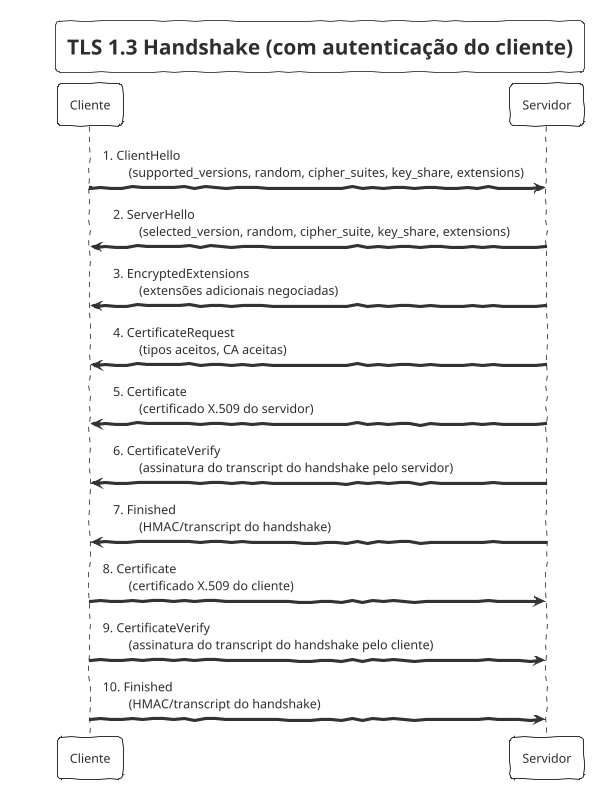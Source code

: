 @startuml
!theme sketchy-outline

title TLS 1.3 Handshake (com autenticação do cliente)

Cliente -> Servidor: 1. ClientHello\n\t(supported_versions, random, cipher_suites, key_share, extensions)
Servidor -> Cliente: 2. ServerHello\n\t(selected_version, random, cipher_suite, key_share, extensions)
Servidor -> Cliente: 3. EncryptedExtensions\n\t(extensões adicionais negociadas)
Servidor -> Cliente: 4. CertificateRequest\n\t(tipos aceitos, CA aceitas)
Servidor -> Cliente: 5. Certificate\n\t(certificado X.509 do servidor)
Servidor -> Cliente: 6. CertificateVerify\n\t(assinatura do transcript do handshake pelo servidor)
Servidor -> Cliente: 7. Finished\n\t(HMAC/transcript do handshake)
Cliente -> Servidor: 8. Certificate\n\t(certificado X.509 do cliente)
Cliente -> Servidor: 9. CertificateVerify\n\t(assinatura do transcript do handshake pelo cliente)
Cliente -> Servidor: 10. Finished\n\t(HMAC/transcript do handshake)
@enduml
